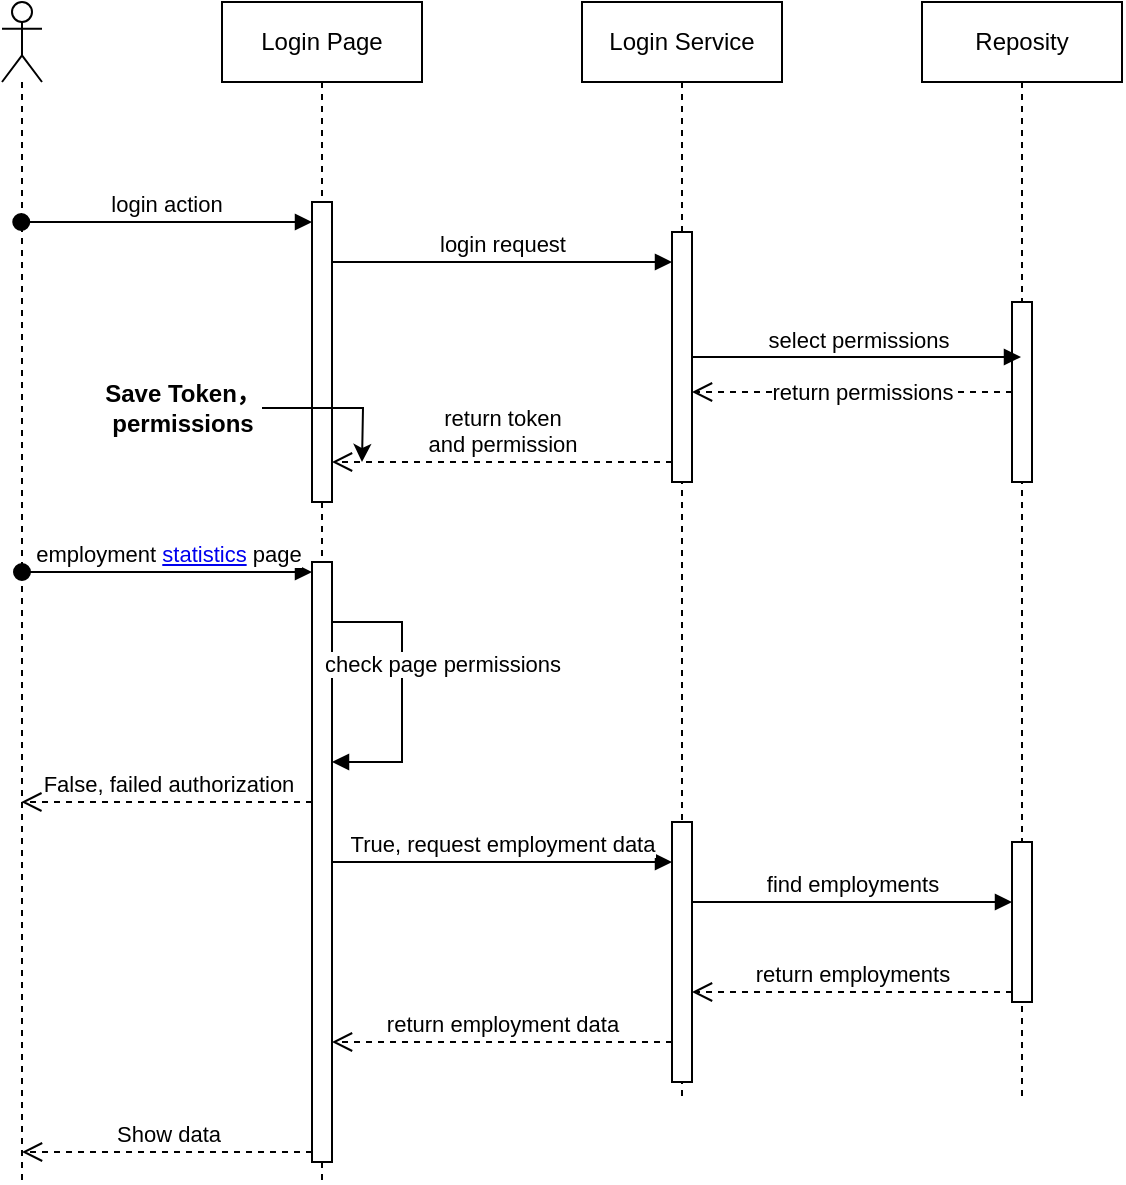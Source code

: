 <mxfile version="24.0.7" type="github">
  <diagram name="Page-1" id="pcb0F8Uie9docCY4vdkL">
    <mxGraphModel dx="1120" dy="628" grid="1" gridSize="10" guides="1" tooltips="1" connect="1" arrows="1" fold="1" page="1" pageScale="1" pageWidth="850" pageHeight="1100" math="0" shadow="0">
      <root>
        <mxCell id="0" />
        <mxCell id="1" parent="0" />
        <mxCell id="zOkPQA7Ew5qs01LmY937-18" value="Login Page" style="shape=umlLifeline;perimeter=lifelinePerimeter;whiteSpace=wrap;html=1;container=1;dropTarget=0;collapsible=0;recursiveResize=0;outlineConnect=0;portConstraint=eastwest;newEdgeStyle={&quot;curved&quot;:0,&quot;rounded&quot;:0};" vertex="1" parent="1">
          <mxGeometry x="140" y="210" width="100" height="590" as="geometry" />
        </mxCell>
        <mxCell id="zOkPQA7Ew5qs01LmY937-25" value="" style="html=1;points=[[0,0,0,0,5],[0,1,0,0,-5],[1,0,0,0,5],[1,1,0,0,-5]];perimeter=orthogonalPerimeter;outlineConnect=0;targetShapes=umlLifeline;portConstraint=eastwest;newEdgeStyle={&quot;curved&quot;:0,&quot;rounded&quot;:0};" vertex="1" parent="zOkPQA7Ew5qs01LmY937-18">
          <mxGeometry x="45" y="100" width="10" height="150" as="geometry" />
        </mxCell>
        <mxCell id="zOkPQA7Ew5qs01LmY937-43" value="" style="html=1;points=[[0,0,0,0,5],[0,1,0,0,-5],[1,0,0,0,5],[1,1,0,0,-5]];perimeter=orthogonalPerimeter;outlineConnect=0;targetShapes=umlLifeline;portConstraint=eastwest;newEdgeStyle={&quot;curved&quot;:0,&quot;rounded&quot;:0};" vertex="1" parent="zOkPQA7Ew5qs01LmY937-18">
          <mxGeometry x="45" y="280" width="10" height="300" as="geometry" />
        </mxCell>
        <mxCell id="zOkPQA7Ew5qs01LmY937-47" value="" style="endArrow=block;endFill=1;html=1;edgeStyle=orthogonalEdgeStyle;align=left;verticalAlign=top;rounded=0;elbow=horizontal;" edge="1" parent="zOkPQA7Ew5qs01LmY937-18" target="zOkPQA7Ew5qs01LmY937-43">
          <mxGeometry x="-1" relative="1" as="geometry">
            <mxPoint x="55" y="310" as="sourcePoint" />
            <mxPoint x="55" y="350" as="targetPoint" />
            <Array as="points">
              <mxPoint x="90" y="310" />
              <mxPoint x="90" y="380" />
            </Array>
          </mxGeometry>
        </mxCell>
        <mxCell id="zOkPQA7Ew5qs01LmY937-49" value="check page permissions" style="edgeLabel;html=1;align=center;verticalAlign=middle;resizable=0;points=[];" vertex="1" connectable="0" parent="zOkPQA7Ew5qs01LmY937-47">
          <mxGeometry x="-0.206" y="2" relative="1" as="geometry">
            <mxPoint x="18" as="offset" />
          </mxGeometry>
        </mxCell>
        <mxCell id="zOkPQA7Ew5qs01LmY937-19" value="" style="shape=umlLifeline;perimeter=lifelinePerimeter;whiteSpace=wrap;html=1;container=1;dropTarget=0;collapsible=0;recursiveResize=0;outlineConnect=0;portConstraint=eastwest;newEdgeStyle={&quot;curved&quot;:0,&quot;rounded&quot;:0};participant=umlActor;" vertex="1" parent="1">
          <mxGeometry x="30" y="210" width="20" height="590" as="geometry" />
        </mxCell>
        <mxCell id="zOkPQA7Ew5qs01LmY937-20" value="Login Service" style="shape=umlLifeline;perimeter=lifelinePerimeter;whiteSpace=wrap;html=1;container=1;dropTarget=0;collapsible=0;recursiveResize=0;outlineConnect=0;portConstraint=eastwest;newEdgeStyle={&quot;curved&quot;:0,&quot;rounded&quot;:0};" vertex="1" parent="1">
          <mxGeometry x="320" y="210" width="100" height="550" as="geometry" />
        </mxCell>
        <mxCell id="zOkPQA7Ew5qs01LmY937-29" value="" style="html=1;points=[[0,0,0,0,5],[0,1,0,0,-5],[1,0,0,0,5],[1,1,0,0,-5]];perimeter=orthogonalPerimeter;outlineConnect=0;targetShapes=umlLifeline;portConstraint=eastwest;newEdgeStyle={&quot;curved&quot;:0,&quot;rounded&quot;:0};" vertex="1" parent="zOkPQA7Ew5qs01LmY937-20">
          <mxGeometry x="45" y="115" width="10" height="125" as="geometry" />
        </mxCell>
        <mxCell id="zOkPQA7Ew5qs01LmY937-54" value="" style="html=1;points=[[0,0,0,0,5],[0,1,0,0,-5],[1,0,0,0,5],[1,1,0,0,-5]];perimeter=orthogonalPerimeter;outlineConnect=0;targetShapes=umlLifeline;portConstraint=eastwest;newEdgeStyle={&quot;curved&quot;:0,&quot;rounded&quot;:0};" vertex="1" parent="zOkPQA7Ew5qs01LmY937-20">
          <mxGeometry x="45" y="410" width="10" height="130" as="geometry" />
        </mxCell>
        <mxCell id="zOkPQA7Ew5qs01LmY937-26" value="login action" style="html=1;verticalAlign=bottom;startArrow=oval;endArrow=block;startSize=8;curved=0;rounded=0;entryX=0;entryY=0;entryDx=0;entryDy=5;" edge="1" parent="1">
          <mxGeometry relative="1" as="geometry">
            <mxPoint x="39.63" y="320.0" as="sourcePoint" />
            <mxPoint x="185" y="320.0" as="targetPoint" />
          </mxGeometry>
        </mxCell>
        <mxCell id="zOkPQA7Ew5qs01LmY937-30" value="login request" style="html=1;verticalAlign=bottom;endArrow=block;curved=0;rounded=0;" edge="1" parent="1">
          <mxGeometry relative="1" as="geometry">
            <mxPoint x="195" y="340" as="sourcePoint" />
            <mxPoint x="365" y="340" as="targetPoint" />
          </mxGeometry>
        </mxCell>
        <mxCell id="zOkPQA7Ew5qs01LmY937-31" value="return token &lt;br&gt;and permission" style="html=1;verticalAlign=bottom;endArrow=open;dashed=1;endSize=8;curved=0;rounded=0;" edge="1" parent="1">
          <mxGeometry relative="1" as="geometry">
            <mxPoint x="195" y="440" as="targetPoint" />
            <mxPoint x="365" y="440" as="sourcePoint" />
          </mxGeometry>
        </mxCell>
        <mxCell id="zOkPQA7Ew5qs01LmY937-32" value="Reposity" style="shape=umlLifeline;perimeter=lifelinePerimeter;whiteSpace=wrap;html=1;container=1;dropTarget=0;collapsible=0;recursiveResize=0;outlineConnect=0;portConstraint=eastwest;newEdgeStyle={&quot;curved&quot;:0,&quot;rounded&quot;:0};" vertex="1" parent="1">
          <mxGeometry x="490" y="210" width="100" height="550" as="geometry" />
        </mxCell>
        <mxCell id="zOkPQA7Ew5qs01LmY937-34" value="" style="html=1;points=[[0,0,0,0,5],[0,1,0,0,-5],[1,0,0,0,5],[1,1,0,0,-5]];perimeter=orthogonalPerimeter;outlineConnect=0;targetShapes=umlLifeline;portConstraint=eastwest;newEdgeStyle={&quot;curved&quot;:0,&quot;rounded&quot;:0};" vertex="1" parent="zOkPQA7Ew5qs01LmY937-32">
          <mxGeometry x="45" y="150" width="10" height="90" as="geometry" />
        </mxCell>
        <mxCell id="zOkPQA7Ew5qs01LmY937-55" value="" style="html=1;points=[[0,0,0,0,5],[0,1,0,0,-5],[1,0,0,0,5],[1,1,0,0,-5]];perimeter=orthogonalPerimeter;outlineConnect=0;targetShapes=umlLifeline;portConstraint=eastwest;newEdgeStyle={&quot;curved&quot;:0,&quot;rounded&quot;:0};" vertex="1" parent="zOkPQA7Ew5qs01LmY937-32">
          <mxGeometry x="45" y="420" width="10" height="80" as="geometry" />
        </mxCell>
        <mxCell id="zOkPQA7Ew5qs01LmY937-36" value="select permissions" style="html=1;verticalAlign=bottom;endArrow=block;curved=0;rounded=0;" edge="1" parent="1" source="zOkPQA7Ew5qs01LmY937-29" target="zOkPQA7Ew5qs01LmY937-32">
          <mxGeometry relative="1" as="geometry">
            <mxPoint x="375" y="370" as="sourcePoint" />
            <mxPoint x="539.5" y="370" as="targetPoint" />
          </mxGeometry>
        </mxCell>
        <mxCell id="zOkPQA7Ew5qs01LmY937-35" value="" style="html=1;verticalAlign=bottom;endArrow=open;dashed=1;endSize=8;curved=0;rounded=0;" edge="1" parent="1" source="zOkPQA7Ew5qs01LmY937-34" target="zOkPQA7Ew5qs01LmY937-29">
          <mxGeometry relative="1" as="geometry">
            <mxPoint x="370" y="390" as="targetPoint" />
            <mxPoint x="530" y="390" as="sourcePoint" />
          </mxGeometry>
        </mxCell>
        <mxCell id="zOkPQA7Ew5qs01LmY937-38" value="return permissions" style="edgeLabel;html=1;align=center;verticalAlign=middle;resizable=0;points=[];" vertex="1" connectable="0" parent="zOkPQA7Ew5qs01LmY937-35">
          <mxGeometry x="0.281" y="-2" relative="1" as="geometry">
            <mxPoint x="27" y="2" as="offset" />
          </mxGeometry>
        </mxCell>
        <mxCell id="zOkPQA7Ew5qs01LmY937-41" style="edgeStyle=orthogonalEdgeStyle;rounded=0;orthogonalLoop=1;jettySize=auto;html=1;" edge="1" parent="1" source="zOkPQA7Ew5qs01LmY937-39">
          <mxGeometry relative="1" as="geometry">
            <mxPoint x="210" y="440" as="targetPoint" />
          </mxGeometry>
        </mxCell>
        <mxCell id="zOkPQA7Ew5qs01LmY937-39" value="Save Token，&lt;br&gt;permissions" style="text;align=center;fontStyle=1;verticalAlign=middle;spacingLeft=3;spacingRight=3;strokeColor=none;rotatable=0;points=[[0,0.5],[1,0.5]];portConstraint=eastwest;html=1;" vertex="1" parent="1">
          <mxGeometry x="80" y="400" width="80" height="26" as="geometry" />
        </mxCell>
        <mxCell id="zOkPQA7Ew5qs01LmY937-44" value="employment &lt;a&gt;statistics&lt;/a&gt; page" style="html=1;verticalAlign=bottom;startArrow=oval;endArrow=block;startSize=8;curved=0;rounded=0;entryX=0;entryY=0;entryDx=0;entryDy=5;" edge="1" target="zOkPQA7Ew5qs01LmY937-43" parent="1" source="zOkPQA7Ew5qs01LmY937-19">
          <mxGeometry relative="1" as="geometry">
            <mxPoint x="80" y="505" as="sourcePoint" />
          </mxGeometry>
        </mxCell>
        <mxCell id="zOkPQA7Ew5qs01LmY937-51" value="False, failed authorization" style="html=1;verticalAlign=bottom;endArrow=open;dashed=1;endSize=8;curved=0;rounded=0;" edge="1" parent="1">
          <mxGeometry x="-0.001" relative="1" as="geometry">
            <mxPoint x="185.0" y="610" as="sourcePoint" />
            <mxPoint x="39.667" y="610" as="targetPoint" />
            <mxPoint as="offset" />
          </mxGeometry>
        </mxCell>
        <mxCell id="zOkPQA7Ew5qs01LmY937-53" value="True, request employment data" style="html=1;verticalAlign=bottom;endArrow=block;curved=0;rounded=0;" edge="1" parent="1" target="zOkPQA7Ew5qs01LmY937-54">
          <mxGeometry relative="1" as="geometry">
            <mxPoint x="195" y="640" as="sourcePoint" />
            <mxPoint x="365.0" y="640" as="targetPoint" />
          </mxGeometry>
        </mxCell>
        <mxCell id="zOkPQA7Ew5qs01LmY937-56" value="find employments" style="html=1;verticalAlign=bottom;endArrow=block;curved=0;rounded=0;" edge="1" target="zOkPQA7Ew5qs01LmY937-55" parent="1">
          <mxGeometry relative="1" as="geometry">
            <mxPoint x="375" y="660" as="sourcePoint" />
            <mxPoint x="535" y="660" as="targetPoint" />
          </mxGeometry>
        </mxCell>
        <mxCell id="zOkPQA7Ew5qs01LmY937-57" value="return employments" style="html=1;verticalAlign=bottom;endArrow=open;dashed=1;endSize=8;curved=0;rounded=0;exitX=0;exitY=1;exitDx=0;exitDy=-5;" edge="1" source="zOkPQA7Ew5qs01LmY937-55" parent="1" target="zOkPQA7Ew5qs01LmY937-54">
          <mxGeometry relative="1" as="geometry">
            <mxPoint x="430" y="735" as="targetPoint" />
          </mxGeometry>
        </mxCell>
        <mxCell id="zOkPQA7Ew5qs01LmY937-58" value="return employment data" style="html=1;verticalAlign=bottom;endArrow=open;dashed=1;endSize=8;curved=0;rounded=0;" edge="1" parent="1" source="zOkPQA7Ew5qs01LmY937-54">
          <mxGeometry relative="1" as="geometry">
            <mxPoint x="195.0" y="730" as="targetPoint" />
            <mxPoint x="365" y="730" as="sourcePoint" />
          </mxGeometry>
        </mxCell>
        <mxCell id="zOkPQA7Ew5qs01LmY937-59" value="Show data" style="html=1;verticalAlign=bottom;endArrow=open;dashed=1;endSize=8;curved=0;rounded=0;exitX=0;exitY=1;exitDx=0;exitDy=-5;exitPerimeter=0;" edge="1" parent="1" source="zOkPQA7Ew5qs01LmY937-43" target="zOkPQA7Ew5qs01LmY937-19">
          <mxGeometry x="-0.005" relative="1" as="geometry">
            <mxPoint x="175.33" y="770" as="sourcePoint" />
            <mxPoint x="50" y="770" as="targetPoint" />
            <mxPoint as="offset" />
          </mxGeometry>
        </mxCell>
      </root>
    </mxGraphModel>
  </diagram>
</mxfile>
